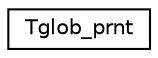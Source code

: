 digraph "Graphical Class Hierarchy"
{
  edge [fontname="Helvetica",fontsize="10",labelfontname="Helvetica",labelfontsize="10"];
  node [fontname="Helvetica",fontsize="10",shape=record];
  rankdir="LR";
  Node0 [label="Tglob_prnt",height=0.2,width=0.4,color="black", fillcolor="white", style="filled",URL="$structTglob__prnt.html"];
}
